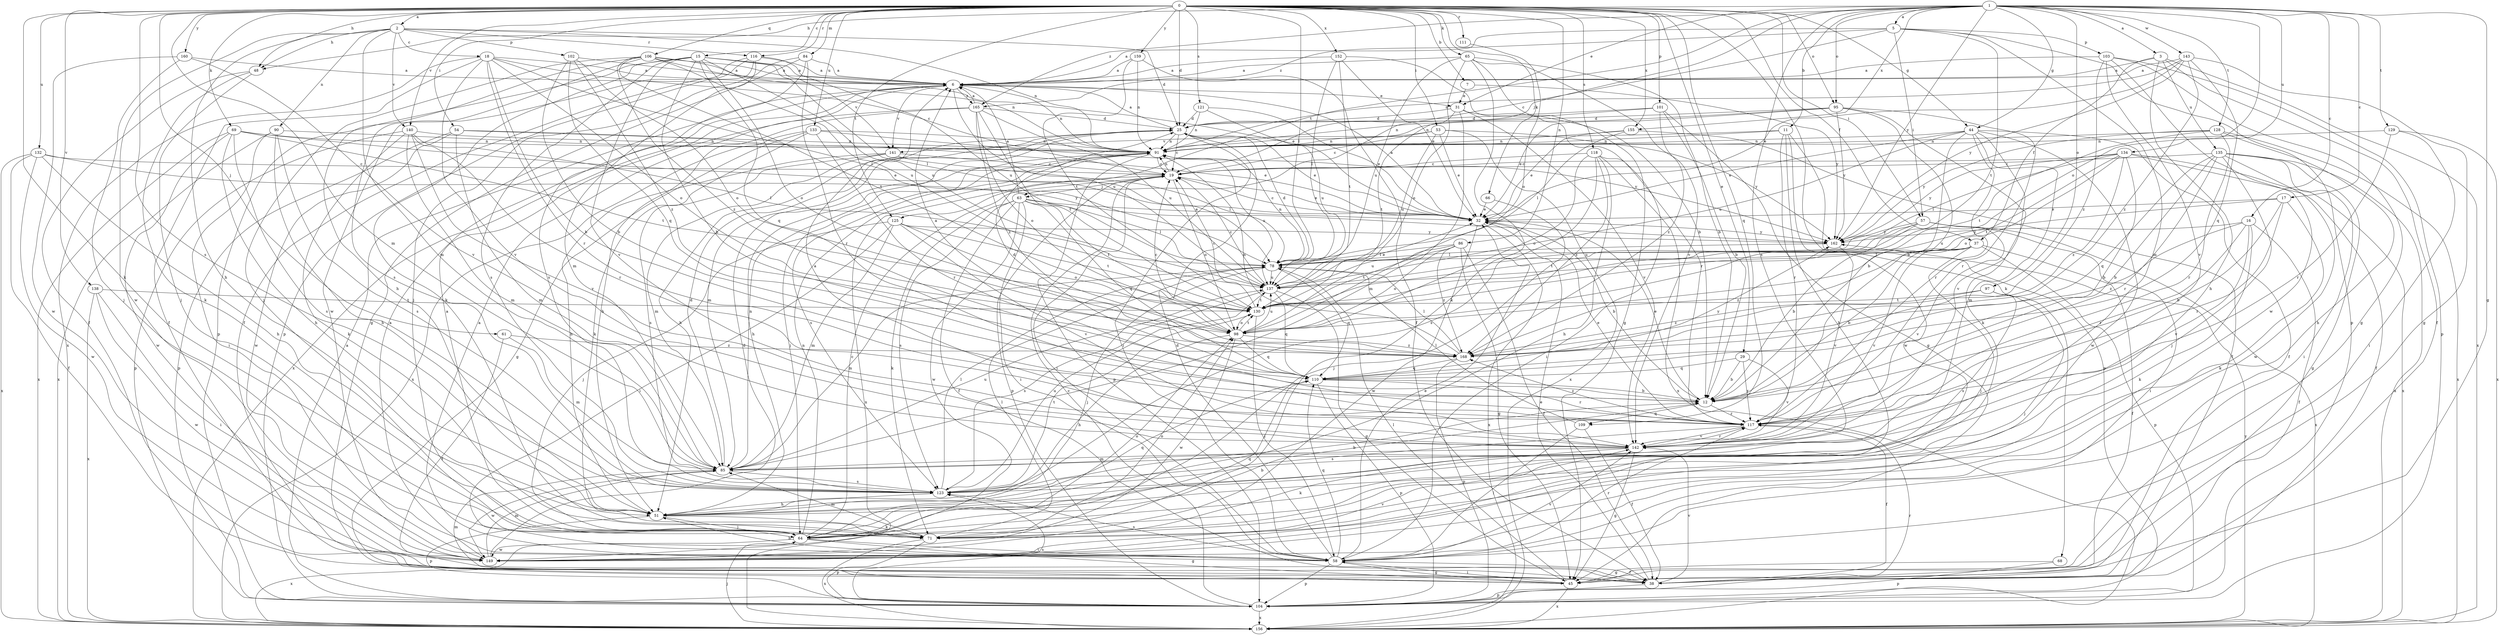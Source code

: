 strict digraph  {
0;
1;
2;
3;
5;
6;
7;
11;
12;
15;
16;
17;
18;
19;
25;
29;
31;
32;
37;
38;
44;
45;
48;
51;
53;
54;
57;
58;
61;
63;
64;
65;
66;
68;
69;
71;
78;
84;
85;
86;
90;
91;
95;
97;
98;
101;
102;
103;
104;
106;
109;
110;
111;
116;
117;
118;
121;
123;
125;
128;
129;
130;
132;
133;
134;
135;
137;
138;
140;
141;
142;
143;
149;
152;
155;
156;
159;
160;
162;
165;
168;
0 -> 2  [label=a];
0 -> 7  [label=b];
0 -> 15  [label=c];
0 -> 25  [label=d];
0 -> 29  [label=e];
0 -> 37  [label=f];
0 -> 44  [label=g];
0 -> 48  [label=h];
0 -> 53  [label=i];
0 -> 54  [label=i];
0 -> 57  [label=i];
0 -> 61  [label=j];
0 -> 65  [label=k];
0 -> 66  [label=k];
0 -> 68  [label=k];
0 -> 69  [label=k];
0 -> 71  [label=k];
0 -> 78  [label=l];
0 -> 84  [label=m];
0 -> 85  [label=m];
0 -> 86  [label=n];
0 -> 95  [label=o];
0 -> 101  [label=p];
0 -> 106  [label=q];
0 -> 109  [label=q];
0 -> 111  [label=r];
0 -> 116  [label=r];
0 -> 118  [label=s];
0 -> 121  [label=s];
0 -> 123  [label=s];
0 -> 125  [label=t];
0 -> 132  [label=u];
0 -> 133  [label=u];
0 -> 138  [label=v];
0 -> 140  [label=v];
0 -> 152  [label=x];
0 -> 155  [label=x];
0 -> 159  [label=y];
0 -> 160  [label=y];
1 -> 3  [label=a];
1 -> 5  [label=a];
1 -> 11  [label=b];
1 -> 16  [label=c];
1 -> 17  [label=c];
1 -> 31  [label=e];
1 -> 44  [label=g];
1 -> 45  [label=g];
1 -> 48  [label=h];
1 -> 63  [label=j];
1 -> 95  [label=o];
1 -> 97  [label=o];
1 -> 98  [label=o];
1 -> 123  [label=s];
1 -> 125  [label=t];
1 -> 128  [label=t];
1 -> 129  [label=t];
1 -> 134  [label=u];
1 -> 143  [label=w];
1 -> 155  [label=x];
1 -> 162  [label=y];
1 -> 165  [label=z];
2 -> 18  [label=c];
2 -> 25  [label=d];
2 -> 48  [label=h];
2 -> 51  [label=h];
2 -> 85  [label=m];
2 -> 90  [label=n];
2 -> 91  [label=n];
2 -> 102  [label=p];
2 -> 116  [label=r];
2 -> 140  [label=v];
2 -> 149  [label=w];
3 -> 6  [label=a];
3 -> 37  [label=f];
3 -> 38  [label=f];
3 -> 51  [label=h];
3 -> 135  [label=u];
3 -> 156  [label=x];
5 -> 6  [label=a];
5 -> 19  [label=c];
5 -> 57  [label=i];
5 -> 85  [label=m];
5 -> 103  [label=p];
5 -> 104  [label=p];
5 -> 130  [label=t];
5 -> 165  [label=z];
6 -> 31  [label=e];
6 -> 91  [label=n];
6 -> 137  [label=u];
6 -> 141  [label=v];
6 -> 165  [label=z];
7 -> 31  [label=e];
7 -> 162  [label=y];
11 -> 51  [label=h];
11 -> 91  [label=n];
11 -> 104  [label=p];
11 -> 117  [label=r];
11 -> 141  [label=v];
11 -> 149  [label=w];
12 -> 32  [label=e];
12 -> 109  [label=q];
12 -> 117  [label=r];
15 -> 6  [label=a];
15 -> 12  [label=b];
15 -> 71  [label=k];
15 -> 78  [label=l];
15 -> 98  [label=o];
15 -> 104  [label=p];
15 -> 110  [label=q];
15 -> 123  [label=s];
15 -> 137  [label=u];
15 -> 141  [label=v];
15 -> 142  [label=v];
16 -> 38  [label=f];
16 -> 71  [label=k];
16 -> 117  [label=r];
16 -> 142  [label=v];
16 -> 162  [label=y];
16 -> 168  [label=z];
17 -> 12  [label=b];
17 -> 32  [label=e];
17 -> 71  [label=k];
17 -> 117  [label=r];
17 -> 137  [label=u];
18 -> 6  [label=a];
18 -> 12  [label=b];
18 -> 19  [label=c];
18 -> 38  [label=f];
18 -> 78  [label=l];
18 -> 98  [label=o];
18 -> 117  [label=r];
18 -> 142  [label=v];
18 -> 156  [label=x];
19 -> 32  [label=e];
19 -> 58  [label=i];
19 -> 63  [label=j];
19 -> 91  [label=n];
19 -> 98  [label=o];
19 -> 104  [label=p];
19 -> 156  [label=x];
25 -> 6  [label=a];
25 -> 19  [label=c];
25 -> 32  [label=e];
25 -> 51  [label=h];
25 -> 58  [label=i];
25 -> 85  [label=m];
25 -> 91  [label=n];
29 -> 12  [label=b];
29 -> 110  [label=q];
29 -> 117  [label=r];
29 -> 142  [label=v];
31 -> 25  [label=d];
31 -> 85  [label=m];
31 -> 117  [label=r];
31 -> 130  [label=t];
31 -> 142  [label=v];
32 -> 6  [label=a];
32 -> 12  [label=b];
32 -> 19  [label=c];
32 -> 149  [label=w];
32 -> 156  [label=x];
32 -> 162  [label=y];
37 -> 12  [label=b];
37 -> 38  [label=f];
37 -> 64  [label=j];
37 -> 78  [label=l];
37 -> 104  [label=p];
37 -> 142  [label=v];
37 -> 168  [label=z];
38 -> 32  [label=e];
38 -> 104  [label=p];
38 -> 142  [label=v];
44 -> 12  [label=b];
44 -> 32  [label=e];
44 -> 38  [label=f];
44 -> 85  [label=m];
44 -> 91  [label=n];
44 -> 117  [label=r];
44 -> 137  [label=u];
44 -> 142  [label=v];
44 -> 149  [label=w];
45 -> 58  [label=i];
45 -> 78  [label=l];
45 -> 85  [label=m];
45 -> 156  [label=x];
48 -> 38  [label=f];
48 -> 64  [label=j];
48 -> 71  [label=k];
51 -> 64  [label=j];
51 -> 71  [label=k];
51 -> 104  [label=p];
51 -> 110  [label=q];
53 -> 19  [label=c];
53 -> 32  [label=e];
53 -> 91  [label=n];
53 -> 137  [label=u];
53 -> 156  [label=x];
53 -> 162  [label=y];
54 -> 32  [label=e];
54 -> 85  [label=m];
54 -> 91  [label=n];
54 -> 104  [label=p];
54 -> 149  [label=w];
57 -> 12  [label=b];
57 -> 58  [label=i];
57 -> 130  [label=t];
57 -> 137  [label=u];
57 -> 142  [label=v];
57 -> 156  [label=x];
57 -> 162  [label=y];
58 -> 6  [label=a];
58 -> 25  [label=d];
58 -> 32  [label=e];
58 -> 38  [label=f];
58 -> 45  [label=g];
58 -> 51  [label=h];
58 -> 104  [label=p];
58 -> 110  [label=q];
58 -> 117  [label=r];
58 -> 123  [label=s];
58 -> 142  [label=v];
61 -> 38  [label=f];
61 -> 85  [label=m];
61 -> 168  [label=z];
63 -> 6  [label=a];
63 -> 32  [label=e];
63 -> 38  [label=f];
63 -> 58  [label=i];
63 -> 71  [label=k];
63 -> 78  [label=l];
63 -> 110  [label=q];
63 -> 123  [label=s];
63 -> 130  [label=t];
63 -> 149  [label=w];
64 -> 6  [label=a];
64 -> 12  [label=b];
64 -> 19  [label=c];
64 -> 45  [label=g];
64 -> 58  [label=i];
64 -> 91  [label=n];
64 -> 98  [label=o];
64 -> 110  [label=q];
64 -> 149  [label=w];
64 -> 156  [label=x];
65 -> 6  [label=a];
65 -> 12  [label=b];
65 -> 45  [label=g];
65 -> 71  [label=k];
65 -> 98  [label=o];
65 -> 137  [label=u];
65 -> 142  [label=v];
66 -> 32  [label=e];
66 -> 64  [label=j];
68 -> 45  [label=g];
68 -> 104  [label=p];
69 -> 32  [label=e];
69 -> 51  [label=h];
69 -> 91  [label=n];
69 -> 123  [label=s];
69 -> 130  [label=t];
69 -> 149  [label=w];
69 -> 156  [label=x];
71 -> 78  [label=l];
71 -> 85  [label=m];
71 -> 98  [label=o];
71 -> 104  [label=p];
71 -> 156  [label=x];
78 -> 25  [label=d];
78 -> 64  [label=j];
78 -> 85  [label=m];
78 -> 91  [label=n];
78 -> 110  [label=q];
78 -> 137  [label=u];
84 -> 6  [label=a];
84 -> 45  [label=g];
84 -> 64  [label=j];
84 -> 117  [label=r];
84 -> 123  [label=s];
85 -> 25  [label=d];
85 -> 91  [label=n];
85 -> 123  [label=s];
85 -> 137  [label=u];
85 -> 149  [label=w];
86 -> 38  [label=f];
86 -> 45  [label=g];
86 -> 78  [label=l];
86 -> 98  [label=o];
86 -> 130  [label=t];
86 -> 137  [label=u];
86 -> 168  [label=z];
90 -> 51  [label=h];
90 -> 58  [label=i];
90 -> 91  [label=n];
90 -> 123  [label=s];
90 -> 156  [label=x];
91 -> 19  [label=c];
91 -> 51  [label=h];
91 -> 64  [label=j];
91 -> 104  [label=p];
91 -> 123  [label=s];
91 -> 137  [label=u];
95 -> 12  [label=b];
95 -> 25  [label=d];
95 -> 32  [label=e];
95 -> 71  [label=k];
95 -> 91  [label=n];
95 -> 117  [label=r];
95 -> 162  [label=y];
97 -> 64  [label=j];
97 -> 123  [label=s];
97 -> 130  [label=t];
97 -> 168  [label=z];
98 -> 19  [label=c];
98 -> 51  [label=h];
98 -> 110  [label=q];
98 -> 130  [label=t];
98 -> 137  [label=u];
98 -> 149  [label=w];
98 -> 168  [label=z];
101 -> 12  [label=b];
101 -> 25  [label=d];
101 -> 45  [label=g];
101 -> 91  [label=n];
101 -> 168  [label=z];
102 -> 6  [label=a];
102 -> 12  [label=b];
102 -> 98  [label=o];
102 -> 110  [label=q];
102 -> 168  [label=z];
103 -> 6  [label=a];
103 -> 45  [label=g];
103 -> 104  [label=p];
103 -> 142  [label=v];
103 -> 149  [label=w];
103 -> 168  [label=z];
104 -> 6  [label=a];
104 -> 19  [label=c];
104 -> 117  [label=r];
104 -> 123  [label=s];
104 -> 156  [label=x];
106 -> 6  [label=a];
106 -> 32  [label=e];
106 -> 51  [label=h];
106 -> 64  [label=j];
106 -> 91  [label=n];
106 -> 123  [label=s];
106 -> 130  [label=t];
106 -> 137  [label=u];
106 -> 168  [label=z];
109 -> 38  [label=f];
109 -> 58  [label=i];
109 -> 78  [label=l];
110 -> 12  [label=b];
110 -> 25  [label=d];
110 -> 104  [label=p];
110 -> 117  [label=r];
110 -> 162  [label=y];
111 -> 98  [label=o];
116 -> 6  [label=a];
116 -> 38  [label=f];
116 -> 85  [label=m];
116 -> 104  [label=p];
116 -> 137  [label=u];
116 -> 149  [label=w];
117 -> 32  [label=e];
117 -> 38  [label=f];
117 -> 123  [label=s];
117 -> 142  [label=v];
117 -> 168  [label=z];
118 -> 19  [label=c];
118 -> 51  [label=h];
118 -> 58  [label=i];
118 -> 98  [label=o];
118 -> 123  [label=s];
118 -> 156  [label=x];
118 -> 168  [label=z];
121 -> 25  [label=d];
121 -> 32  [label=e];
121 -> 91  [label=n];
121 -> 137  [label=u];
123 -> 12  [label=b];
123 -> 51  [label=h];
123 -> 78  [label=l];
123 -> 130  [label=t];
123 -> 137  [label=u];
125 -> 58  [label=i];
125 -> 64  [label=j];
125 -> 85  [label=m];
125 -> 98  [label=o];
125 -> 130  [label=t];
125 -> 142  [label=v];
125 -> 162  [label=y];
128 -> 51  [label=h];
128 -> 91  [label=n];
128 -> 117  [label=r];
128 -> 130  [label=t];
128 -> 156  [label=x];
128 -> 162  [label=y];
129 -> 58  [label=i];
129 -> 91  [label=n];
129 -> 117  [label=r];
129 -> 156  [label=x];
130 -> 19  [label=c];
130 -> 58  [label=i];
130 -> 98  [label=o];
132 -> 19  [label=c];
132 -> 38  [label=f];
132 -> 51  [label=h];
132 -> 149  [label=w];
132 -> 156  [label=x];
132 -> 162  [label=y];
133 -> 45  [label=g];
133 -> 71  [label=k];
133 -> 91  [label=n];
133 -> 117  [label=r];
133 -> 156  [label=x];
133 -> 162  [label=y];
134 -> 12  [label=b];
134 -> 19  [label=c];
134 -> 38  [label=f];
134 -> 78  [label=l];
134 -> 98  [label=o];
134 -> 130  [label=t];
134 -> 156  [label=x];
134 -> 162  [label=y];
134 -> 168  [label=z];
135 -> 12  [label=b];
135 -> 19  [label=c];
135 -> 45  [label=g];
135 -> 58  [label=i];
135 -> 64  [label=j];
135 -> 110  [label=q];
135 -> 117  [label=r];
135 -> 149  [label=w];
135 -> 156  [label=x];
137 -> 19  [label=c];
137 -> 32  [label=e];
137 -> 45  [label=g];
137 -> 110  [label=q];
137 -> 123  [label=s];
137 -> 130  [label=t];
138 -> 58  [label=i];
138 -> 130  [label=t];
138 -> 149  [label=w];
138 -> 156  [label=x];
140 -> 71  [label=k];
140 -> 78  [label=l];
140 -> 85  [label=m];
140 -> 91  [label=n];
140 -> 104  [label=p];
140 -> 117  [label=r];
140 -> 142  [label=v];
141 -> 19  [label=c];
141 -> 51  [label=h];
141 -> 78  [label=l];
141 -> 85  [label=m];
141 -> 123  [label=s];
142 -> 6  [label=a];
142 -> 45  [label=g];
142 -> 71  [label=k];
142 -> 85  [label=m];
142 -> 117  [label=r];
143 -> 6  [label=a];
143 -> 32  [label=e];
143 -> 45  [label=g];
143 -> 91  [label=n];
143 -> 110  [label=q];
143 -> 162  [label=y];
143 -> 168  [label=z];
149 -> 6  [label=a];
149 -> 25  [label=d];
149 -> 85  [label=m];
149 -> 142  [label=v];
152 -> 6  [label=a];
152 -> 12  [label=b];
152 -> 32  [label=e];
152 -> 78  [label=l];
152 -> 130  [label=t];
155 -> 32  [label=e];
155 -> 38  [label=f];
155 -> 78  [label=l];
155 -> 91  [label=n];
156 -> 64  [label=j];
156 -> 162  [label=y];
159 -> 6  [label=a];
159 -> 38  [label=f];
159 -> 91  [label=n];
159 -> 130  [label=t];
160 -> 6  [label=a];
160 -> 64  [label=j];
160 -> 142  [label=v];
160 -> 149  [label=w];
162 -> 78  [label=l];
162 -> 142  [label=v];
165 -> 6  [label=a];
165 -> 25  [label=d];
165 -> 51  [label=h];
165 -> 98  [label=o];
165 -> 130  [label=t];
165 -> 137  [label=u];
165 -> 156  [label=x];
165 -> 168  [label=z];
168 -> 6  [label=a];
168 -> 78  [label=l];
168 -> 91  [label=n];
168 -> 104  [label=p];
168 -> 110  [label=q];
}

